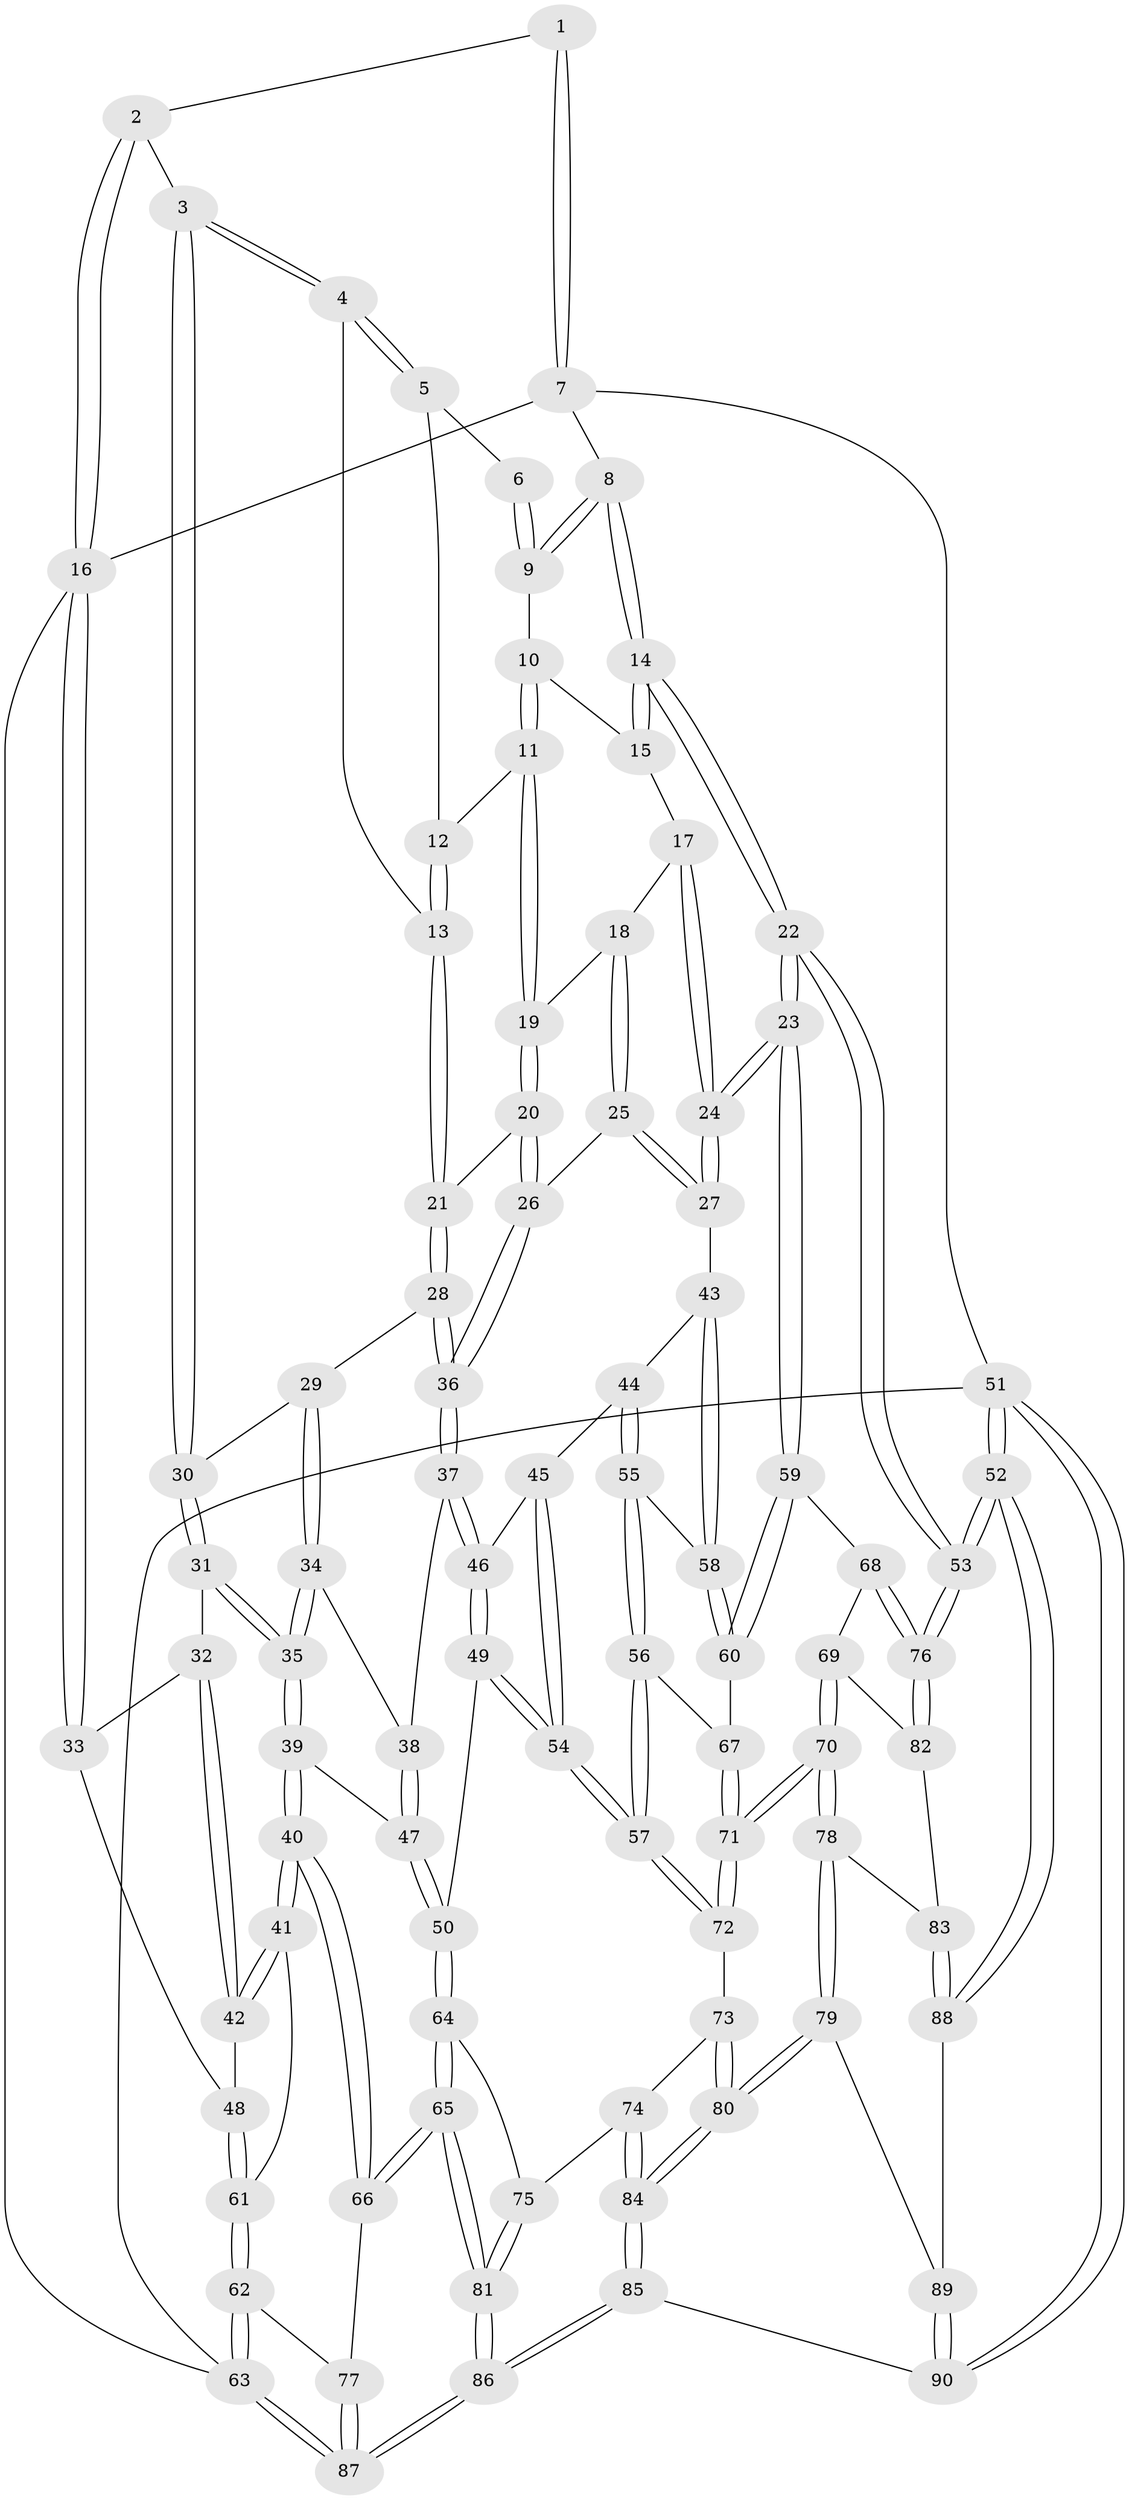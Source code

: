 // Generated by graph-tools (version 1.1) at 2025/03/03/09/25 03:03:22]
// undirected, 90 vertices, 222 edges
graph export_dot {
graph [start="1"]
  node [color=gray90,style=filled];
  1 [pos="+0.7675378477106881+0"];
  2 [pos="+0.23791541697104263+0"];
  3 [pos="+0.36643339962280186+0.12516037989122689"];
  4 [pos="+0.47560094894636523+0.1539337603470623"];
  5 [pos="+0.7367293554922911+0.05808436746780791"];
  6 [pos="+0.7585631969680173+0"];
  7 [pos="+1+0"];
  8 [pos="+1+0"];
  9 [pos="+0.8900529183949297+0.1231796614120915"];
  10 [pos="+0.8571831895213506+0.16802591291692553"];
  11 [pos="+0.8010096837444884+0.19181561408014733"];
  12 [pos="+0.753125670079733+0.1367461877619612"];
  13 [pos="+0.5980924842761558+0.2227714492172758"];
  14 [pos="+1+0.24111291944695012"];
  15 [pos="+0.963534895724382+0.216790147793987"];
  16 [pos="+0+0"];
  17 [pos="+0.8766387620688726+0.2669325989679583"];
  18 [pos="+0.828639935437053+0.2576504793938735"];
  19 [pos="+0.7999694681507725+0.21988865645930117"];
  20 [pos="+0.6850340685882431+0.3147247603542495"];
  21 [pos="+0.6598073741036939+0.3176264710771697"];
  22 [pos="+1+0.44882955887898796"];
  23 [pos="+1+0.44920844183673236"];
  24 [pos="+1+0.43890299288093154"];
  25 [pos="+0.836447578651785+0.41573012606621607"];
  26 [pos="+0.8333902546417803+0.4149320010823582"];
  27 [pos="+0.8771031825519193+0.4511113120780254"];
  28 [pos="+0.6503180237379027+0.33607177212021755"];
  29 [pos="+0.5492258889841598+0.36053297868952533"];
  30 [pos="+0.3643611711936924+0.14046819354389167"];
  31 [pos="+0.32678909089358266+0.2823909508778738"];
  32 [pos="+0.23720145107910406+0.35283075400659525"];
  33 [pos="+0+0.16552922589378943"];
  34 [pos="+0.518543759770524+0.4128939387887265"];
  35 [pos="+0.4148813167306949+0.43412953821714173"];
  36 [pos="+0.6459868730667554+0.4591426317268124"];
  37 [pos="+0.6383368658326247+0.47554874609599734"];
  38 [pos="+0.5998475694960461+0.4650935048038077"];
  39 [pos="+0.4164154516460594+0.5031576545735512"];
  40 [pos="+0.2384340649618018+0.6588338499244306"];
  41 [pos="+0.20364873371953632+0.6072212186075588"];
  42 [pos="+0.17075633725356582+0.46220865858352356"];
  43 [pos="+0.8356961881913454+0.5094844579437482"];
  44 [pos="+0.6783132920113902+0.5206847354337426"];
  45 [pos="+0.6590627667685334+0.5085473582032143"];
  46 [pos="+0.6420511091355873+0.49655048739028324"];
  47 [pos="+0.4470166069233634+0.5231462060807341"];
  48 [pos="+0+0.3920163901632085"];
  49 [pos="+0.5558087144539706+0.6087523887580277"];
  50 [pos="+0.5349943172433661+0.6145457126319904"];
  51 [pos="+1+1"];
  52 [pos="+1+1"];
  53 [pos="+1+0.6652483009960009"];
  54 [pos="+0.6591542864936861+0.6667225191781958"];
  55 [pos="+0.7080859886841233+0.5839767809147111"];
  56 [pos="+0.700980921481512+0.6771405302621698"];
  57 [pos="+0.6945933341378495+0.6896554530274644"];
  58 [pos="+0.8229519766286307+0.5714003171804926"];
  59 [pos="+0.8715378070925845+0.6451396502704564"];
  60 [pos="+0.824832638353792+0.592626399777808"];
  61 [pos="+0+0.571306158421357"];
  62 [pos="+0+0.7852165070037738"];
  63 [pos="+0+1"];
  64 [pos="+0.5150610400517485+0.6552632158111596"];
  65 [pos="+0.2529550697123094+0.7166676060251738"];
  66 [pos="+0.24200163776353142+0.7028902530822498"];
  67 [pos="+0.8213540565886551+0.5959707320394442"];
  68 [pos="+0.87648749761479+0.6809194432787513"];
  69 [pos="+0.8439616164749122+0.7736668059455466"];
  70 [pos="+0.8018340264177615+0.8029406693623836"];
  71 [pos="+0.7648920940468505+0.7793877602242096"];
  72 [pos="+0.7073040139511348+0.7503307547391221"];
  73 [pos="+0.6616320444057302+0.7736325874386238"];
  74 [pos="+0.5577820275923832+0.7924743716588009"];
  75 [pos="+0.5377678534497481+0.7792050229152774"];
  76 [pos="+1+0.6745725131478353"];
  77 [pos="+0.06613043033772029+0.763456062858959"];
  78 [pos="+0.8058925408099725+0.8374849620556123"];
  79 [pos="+0.8014612151249297+0.8617276117465532"];
  80 [pos="+0.6471409256342769+0.9638879466663188"];
  81 [pos="+0.3022307293242428+0.8343137153768081"];
  82 [pos="+0.9537306817225766+0.7755569147589977"];
  83 [pos="+0.9605377002319202+0.8890588205783692"];
  84 [pos="+0.5538923124223507+1"];
  85 [pos="+0.5158701263494573+1"];
  86 [pos="+0.30581827159578223+1"];
  87 [pos="+0.18792660601731337+1"];
  88 [pos="+1+0.9975394932090454"];
  89 [pos="+0.8168047992167767+0.9058618079235603"];
  90 [pos="+0.8331184191412531+1"];
  1 -- 2;
  1 -- 7;
  1 -- 7;
  2 -- 3;
  2 -- 16;
  2 -- 16;
  3 -- 4;
  3 -- 4;
  3 -- 30;
  3 -- 30;
  4 -- 5;
  4 -- 5;
  4 -- 13;
  5 -- 6;
  5 -- 12;
  6 -- 9;
  6 -- 9;
  7 -- 8;
  7 -- 16;
  7 -- 51;
  8 -- 9;
  8 -- 9;
  8 -- 14;
  8 -- 14;
  9 -- 10;
  10 -- 11;
  10 -- 11;
  10 -- 15;
  11 -- 12;
  11 -- 19;
  11 -- 19;
  12 -- 13;
  12 -- 13;
  13 -- 21;
  13 -- 21;
  14 -- 15;
  14 -- 15;
  14 -- 22;
  14 -- 22;
  15 -- 17;
  16 -- 33;
  16 -- 33;
  16 -- 63;
  17 -- 18;
  17 -- 24;
  17 -- 24;
  18 -- 19;
  18 -- 25;
  18 -- 25;
  19 -- 20;
  19 -- 20;
  20 -- 21;
  20 -- 26;
  20 -- 26;
  21 -- 28;
  21 -- 28;
  22 -- 23;
  22 -- 23;
  22 -- 53;
  22 -- 53;
  23 -- 24;
  23 -- 24;
  23 -- 59;
  23 -- 59;
  24 -- 27;
  24 -- 27;
  25 -- 26;
  25 -- 27;
  25 -- 27;
  26 -- 36;
  26 -- 36;
  27 -- 43;
  28 -- 29;
  28 -- 36;
  28 -- 36;
  29 -- 30;
  29 -- 34;
  29 -- 34;
  30 -- 31;
  30 -- 31;
  31 -- 32;
  31 -- 35;
  31 -- 35;
  32 -- 33;
  32 -- 42;
  32 -- 42;
  33 -- 48;
  34 -- 35;
  34 -- 35;
  34 -- 38;
  35 -- 39;
  35 -- 39;
  36 -- 37;
  36 -- 37;
  37 -- 38;
  37 -- 46;
  37 -- 46;
  38 -- 47;
  38 -- 47;
  39 -- 40;
  39 -- 40;
  39 -- 47;
  40 -- 41;
  40 -- 41;
  40 -- 66;
  40 -- 66;
  41 -- 42;
  41 -- 42;
  41 -- 61;
  42 -- 48;
  43 -- 44;
  43 -- 58;
  43 -- 58;
  44 -- 45;
  44 -- 55;
  44 -- 55;
  45 -- 46;
  45 -- 54;
  45 -- 54;
  46 -- 49;
  46 -- 49;
  47 -- 50;
  47 -- 50;
  48 -- 61;
  48 -- 61;
  49 -- 50;
  49 -- 54;
  49 -- 54;
  50 -- 64;
  50 -- 64;
  51 -- 52;
  51 -- 52;
  51 -- 90;
  51 -- 90;
  51 -- 63;
  52 -- 53;
  52 -- 53;
  52 -- 88;
  52 -- 88;
  53 -- 76;
  53 -- 76;
  54 -- 57;
  54 -- 57;
  55 -- 56;
  55 -- 56;
  55 -- 58;
  56 -- 57;
  56 -- 57;
  56 -- 67;
  57 -- 72;
  57 -- 72;
  58 -- 60;
  58 -- 60;
  59 -- 60;
  59 -- 60;
  59 -- 68;
  60 -- 67;
  61 -- 62;
  61 -- 62;
  62 -- 63;
  62 -- 63;
  62 -- 77;
  63 -- 87;
  63 -- 87;
  64 -- 65;
  64 -- 65;
  64 -- 75;
  65 -- 66;
  65 -- 66;
  65 -- 81;
  65 -- 81;
  66 -- 77;
  67 -- 71;
  67 -- 71;
  68 -- 69;
  68 -- 76;
  68 -- 76;
  69 -- 70;
  69 -- 70;
  69 -- 82;
  70 -- 71;
  70 -- 71;
  70 -- 78;
  70 -- 78;
  71 -- 72;
  71 -- 72;
  72 -- 73;
  73 -- 74;
  73 -- 80;
  73 -- 80;
  74 -- 75;
  74 -- 84;
  74 -- 84;
  75 -- 81;
  75 -- 81;
  76 -- 82;
  76 -- 82;
  77 -- 87;
  77 -- 87;
  78 -- 79;
  78 -- 79;
  78 -- 83;
  79 -- 80;
  79 -- 80;
  79 -- 89;
  80 -- 84;
  80 -- 84;
  81 -- 86;
  81 -- 86;
  82 -- 83;
  83 -- 88;
  83 -- 88;
  84 -- 85;
  84 -- 85;
  85 -- 86;
  85 -- 86;
  85 -- 90;
  86 -- 87;
  86 -- 87;
  88 -- 89;
  89 -- 90;
  89 -- 90;
}
